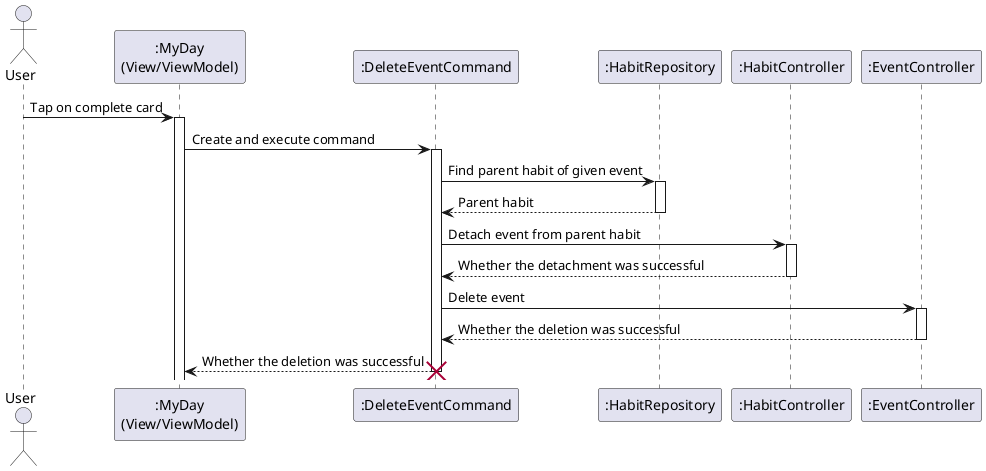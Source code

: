 @startuml

actor User

participant ":MyDay\n(View/ViewModel)" as MyDay

participant ":DeleteEventCommand" as DeleteEventCommand

participant ":HabitRepository" as HabitRepository
participant ":HabitController" as HabitController
participant ":EventController" as EventController

User -> MyDay : Tap on complete card
activate MyDay

MyDay -> DeleteEventCommand : Create and execute command
activate DeleteEventCommand

DeleteEventCommand -> HabitRepository : Find parent habit of given event
activate HabitRepository

HabitRepository -[dashed]-> DeleteEventCommand : Parent habit
deactivate HabitRepository

DeleteEventCommand -> HabitController : Detach event from parent habit
activate HabitController

HabitController -[dashed]-> DeleteEventCommand : Whether the detachment was successful
deactivate HabitController

DeleteEventCommand -> EventController : Delete event
activate EventController

EventController -[dashed]-> DeleteEventCommand : Whether the deletion was successful
deactivate EventController

DeleteEventCommand -[dashed]-> MyDay : Whether the deletion was successful
destroy DeleteEventCommand

@enduml